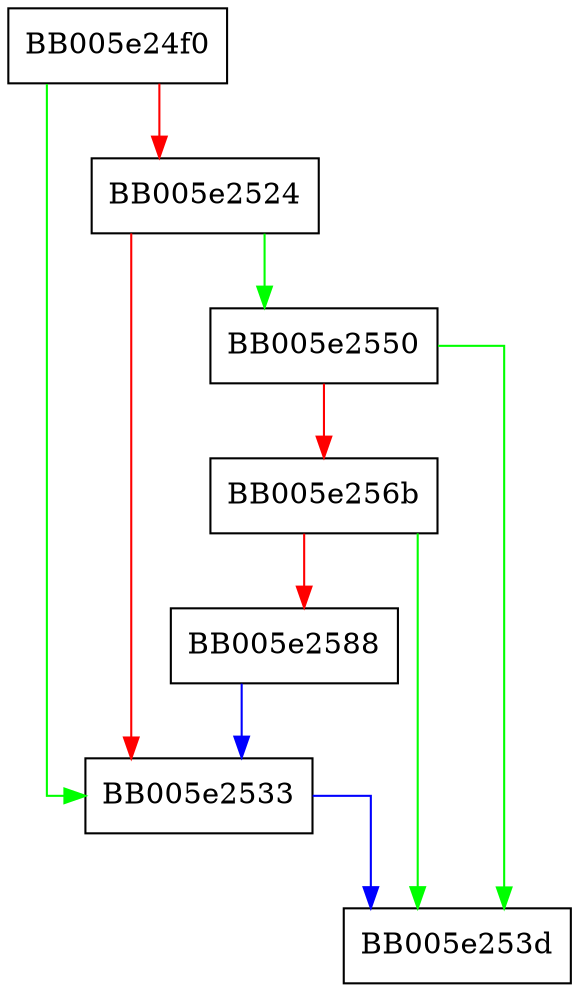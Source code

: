 digraph ossl_ffc_params_validate_unverifiable_g {
  node [shape="box"];
  graph [splines=ortho];
  BB005e24f0 -> BB005e2533 [color="green"];
  BB005e24f0 -> BB005e2524 [color="red"];
  BB005e2524 -> BB005e2550 [color="green"];
  BB005e2524 -> BB005e2533 [color="red"];
  BB005e2533 -> BB005e253d [color="blue"];
  BB005e2550 -> BB005e253d [color="green"];
  BB005e2550 -> BB005e256b [color="red"];
  BB005e256b -> BB005e253d [color="green"];
  BB005e256b -> BB005e2588 [color="red"];
  BB005e2588 -> BB005e2533 [color="blue"];
}